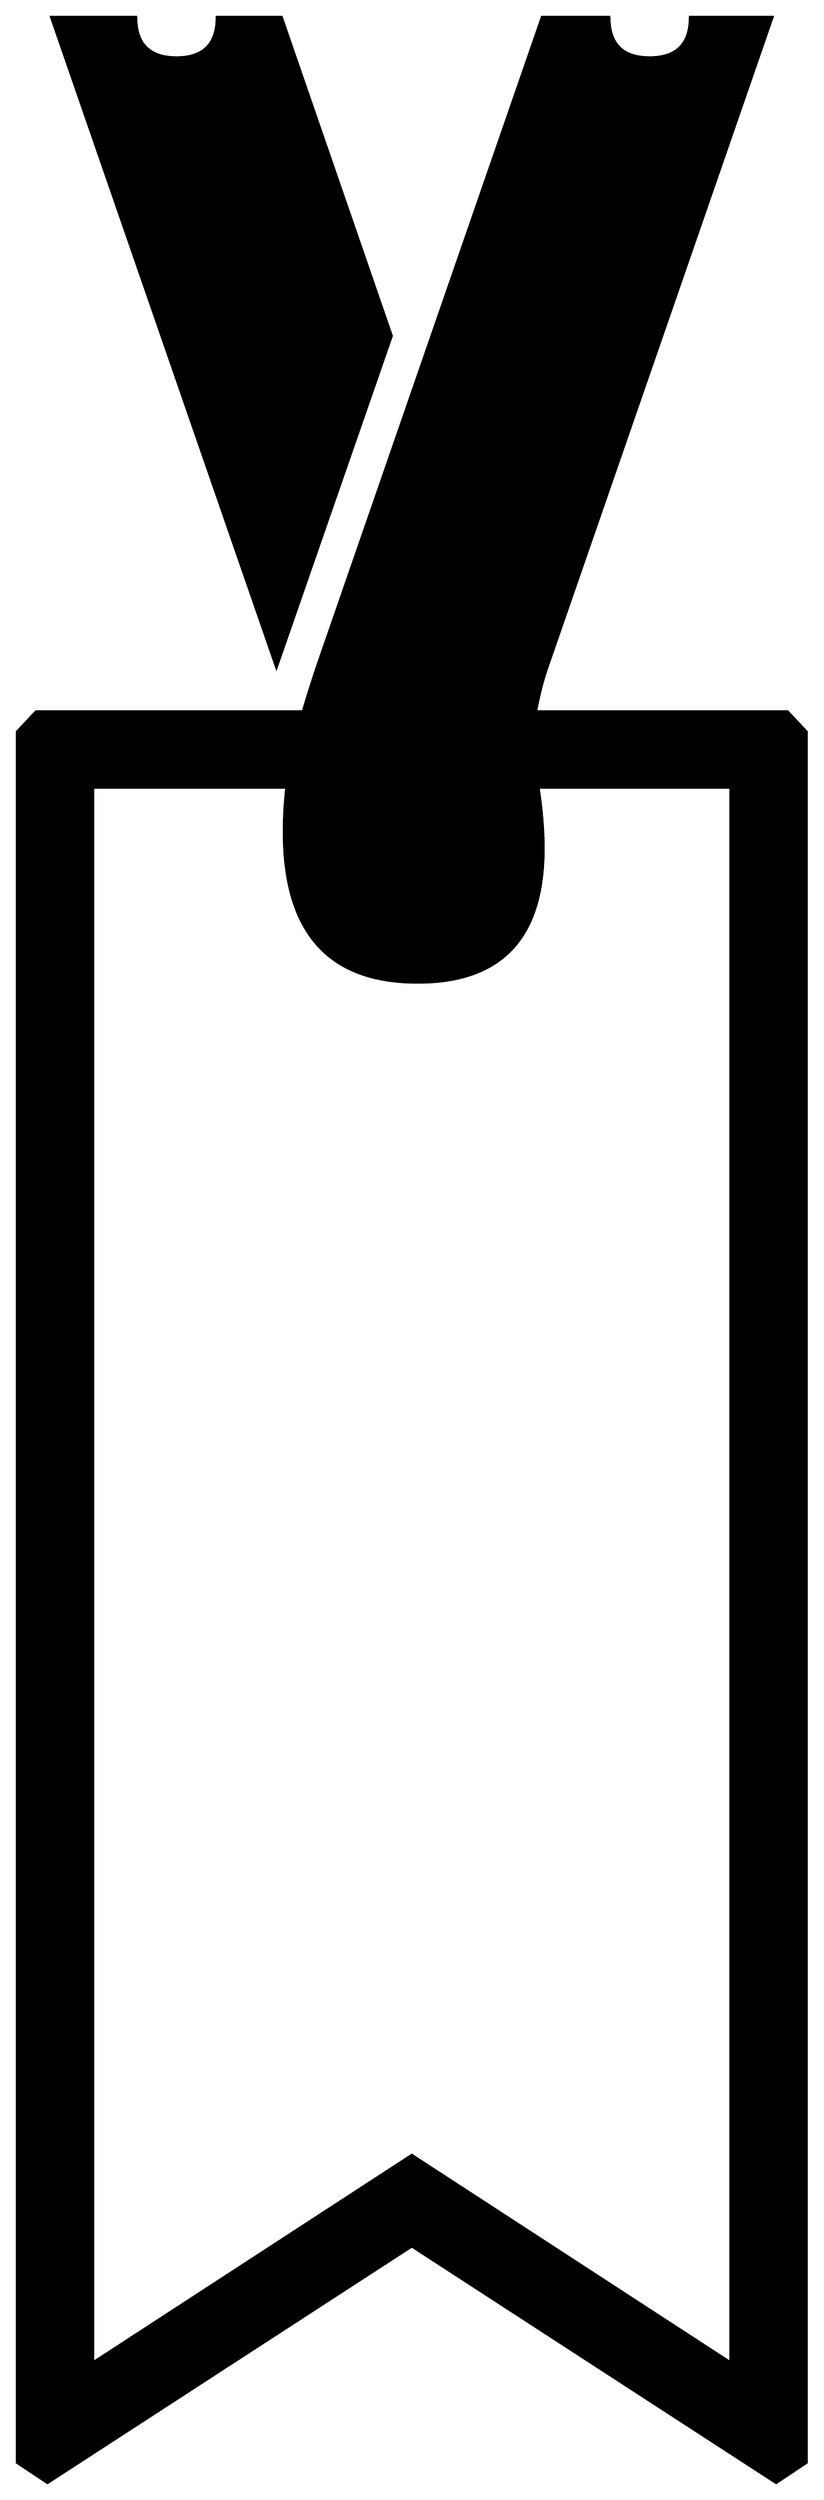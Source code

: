 


\begin{tikzpicture}[y=0.80pt, x=0.80pt, yscale=-1.0, xscale=1.0, inner sep=0pt, outer sep=0pt]
\begin{scope}[shift={(100.0,1703.0)},nonzero rule]
  \path[draw=.,fill=.,line width=1.600pt] (456.0,-1302.0) --
    (365.0,-1040.0) -- (187.0,-1554.0) -- (254.0,-1554.0) ..
    controls (254.0,-1532.667) and (264.667,-1522.0) ..
    (286.0,-1522.0) .. controls (307.333,-1522.0) and
    (318.0,-1532.667) .. (318.0,-1554.0) -- (369.0,-1554.0) --
    (456.0,-1302.0) -- cycle(784.0,379.0) -- (760.0,395.0) --
    (472.0,208.0) -- (184.0,395.0) -- (160.0,379.0) --
    (160.0,-989.0) -- (175.0,-1005.0) -- (386.0,-1005.0) ..
    controls (389.333,-1016.333) and (393.0,-1028.0) ..
    (397.0,-1040.0) -- (575.0,-1554.0) -- (628.0,-1554.0) ..
    controls (628.0,-1532.667) and (638.667,-1522.0) ..
    (660.0,-1522.0) .. controls (681.333,-1522.0) and
    (692.0,-1532.667) .. (692.0,-1554.0) -- (757.0,-1554.0) --
    (579.0,-1040.0) .. controls (575.667,-1030.667) and
    (572.667,-1019.0) .. (570.0,-1005.0) -- (769.0,-1005.0) --
    (784.0,-989.0) -- (784.0,379.0) -- cycle(724.0,300.0) --
    (724.0,-945.0) -- (572.0,-945.0) .. controls (574.667,-927.667)
    and (576.0,-911.667) .. (576.0,-897.0) .. controls
    (576.0,-825.0) and (541.667,-789.667) .. (473.0,-791.0) ..
    controls (405.0,-792.333) and (371.0,-832.0) .. (371.0,-910.0)
    .. controls (371.0,-921.333) and (371.667,-933.0) ..
    (373.0,-945.0) -- (220.0,-945.0) -- (220.0,300.0) --
    (472.0,136.0) -- (724.0,300.0) -- cycle;
\end{scope}

\end{tikzpicture}

